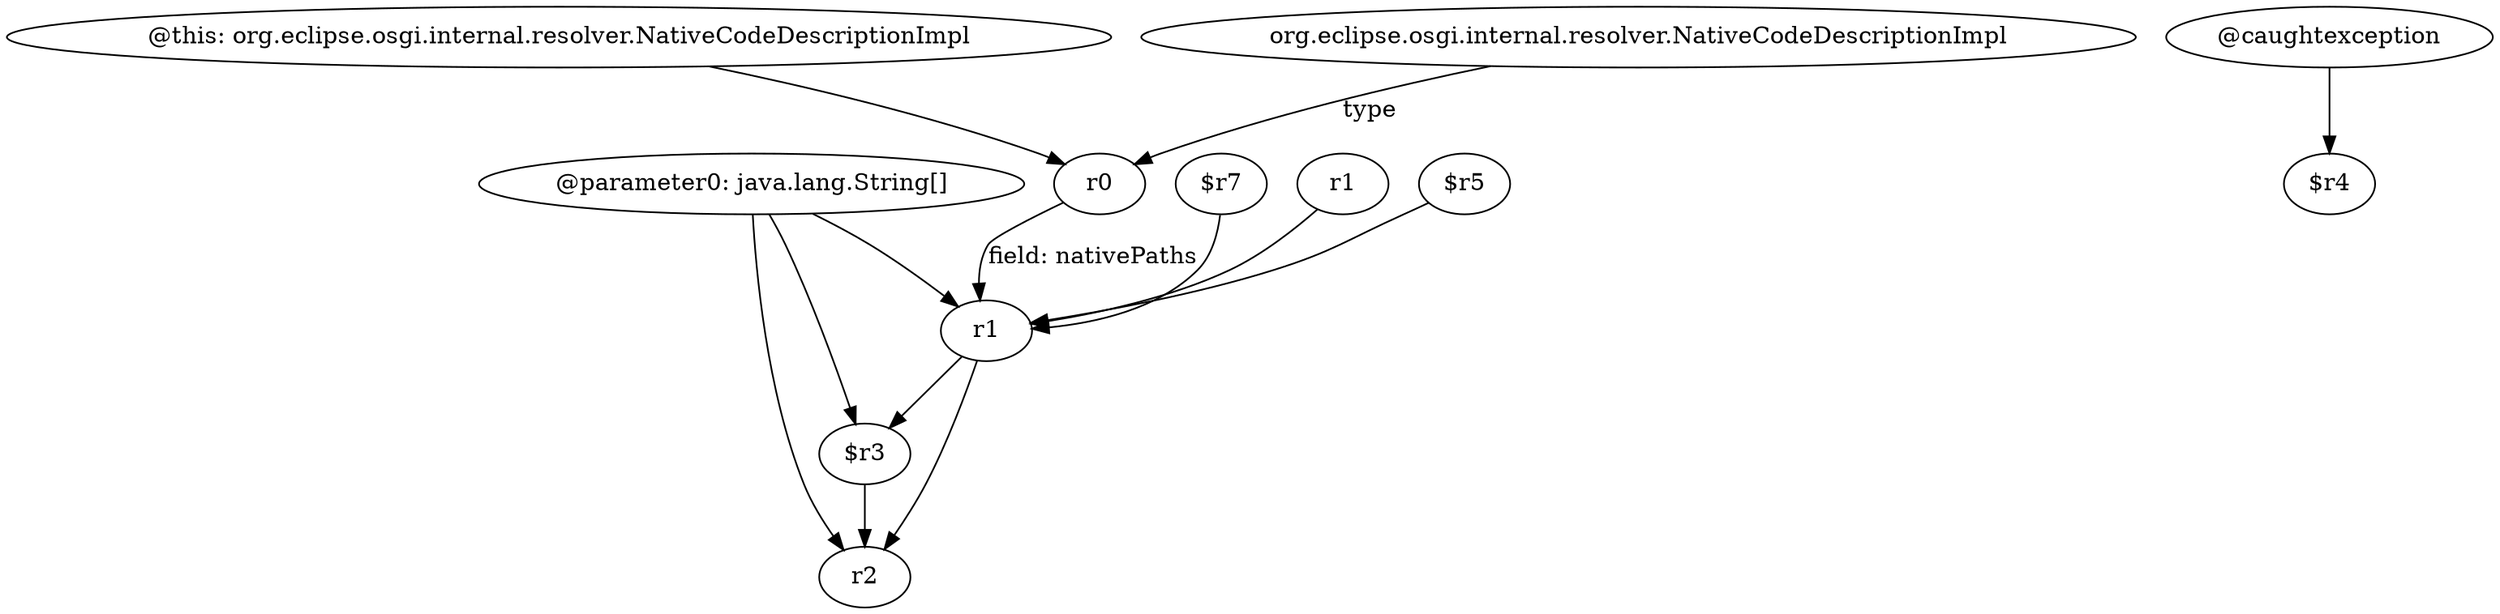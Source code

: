 digraph g {
0[label="@this: org.eclipse.osgi.internal.resolver.NativeCodeDescriptionImpl"]
1[label="r0"]
0->1[label=""]
2[label="org.eclipse.osgi.internal.resolver.NativeCodeDescriptionImpl"]
2->1[label="type"]
3[label="@parameter0: java.lang.String[]"]
4[label="$r3"]
3->4[label=""]
5[label="$r7"]
6[label="r1"]
5->6[label=""]
6->4[label=""]
1->6[label="field: nativePaths"]
7[label="r1"]
7->6[label=""]
8[label="$r5"]
8->6[label=""]
9[label="r2"]
6->9[label=""]
3->6[label=""]
3->9[label=""]
4->9[label=""]
10[label="@caughtexception"]
11[label="$r4"]
10->11[label=""]
}